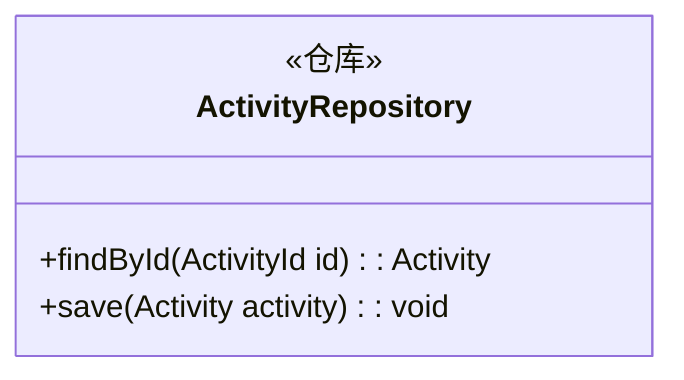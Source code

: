 classDiagram
    class ActivityRepository {
        <<仓库>>
        +findById(ActivityId id): Activity
        +save(Activity activity): void
    }